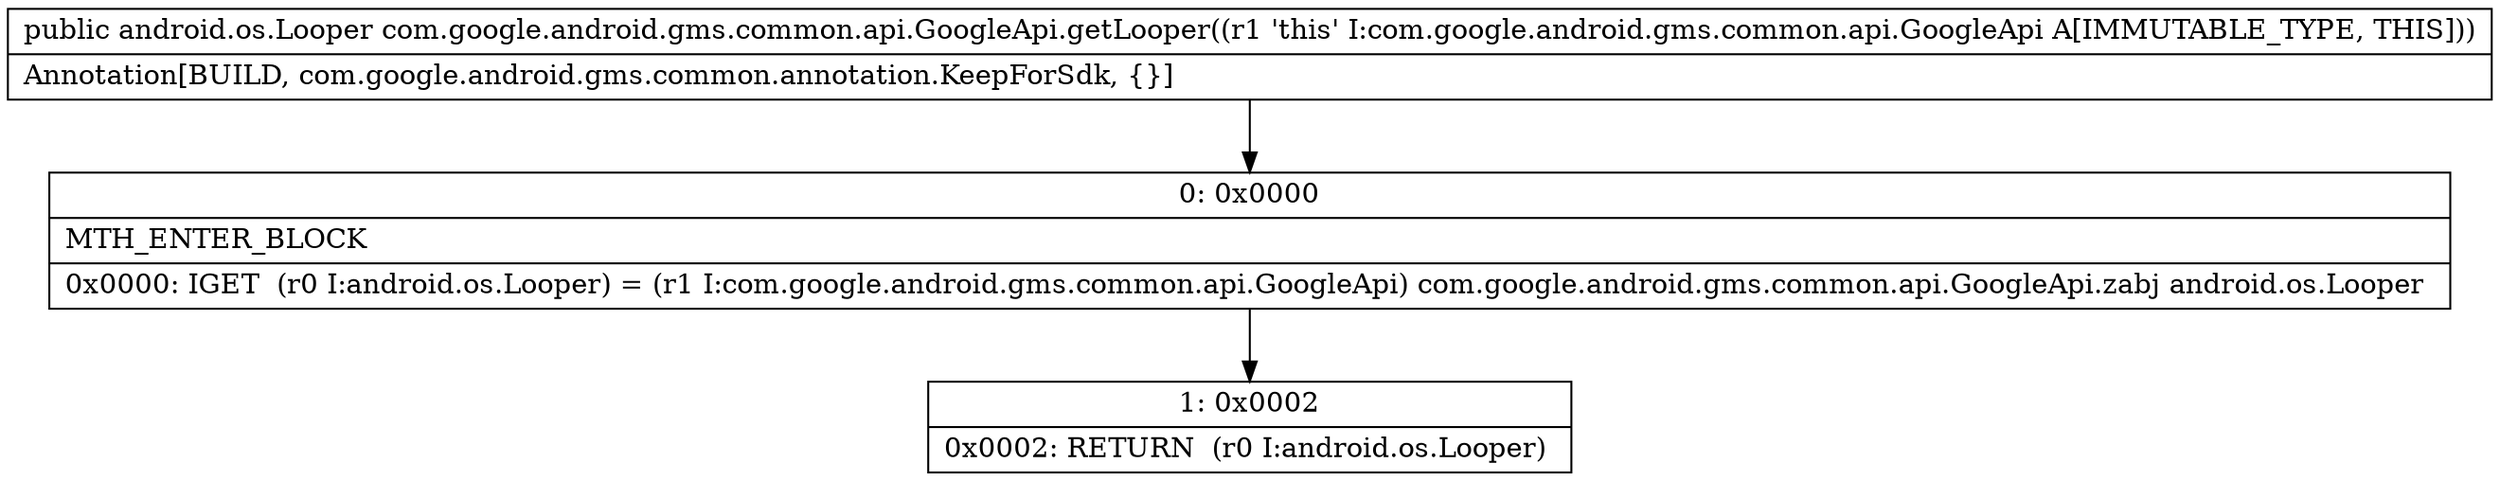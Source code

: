 digraph "CFG forcom.google.android.gms.common.api.GoogleApi.getLooper()Landroid\/os\/Looper;" {
Node_0 [shape=record,label="{0\:\ 0x0000|MTH_ENTER_BLOCK\l|0x0000: IGET  (r0 I:android.os.Looper) = (r1 I:com.google.android.gms.common.api.GoogleApi) com.google.android.gms.common.api.GoogleApi.zabj android.os.Looper \l}"];
Node_1 [shape=record,label="{1\:\ 0x0002|0x0002: RETURN  (r0 I:android.os.Looper) \l}"];
MethodNode[shape=record,label="{public android.os.Looper com.google.android.gms.common.api.GoogleApi.getLooper((r1 'this' I:com.google.android.gms.common.api.GoogleApi A[IMMUTABLE_TYPE, THIS]))  | Annotation[BUILD, com.google.android.gms.common.annotation.KeepForSdk, \{\}]\l}"];
MethodNode -> Node_0;
Node_0 -> Node_1;
}

